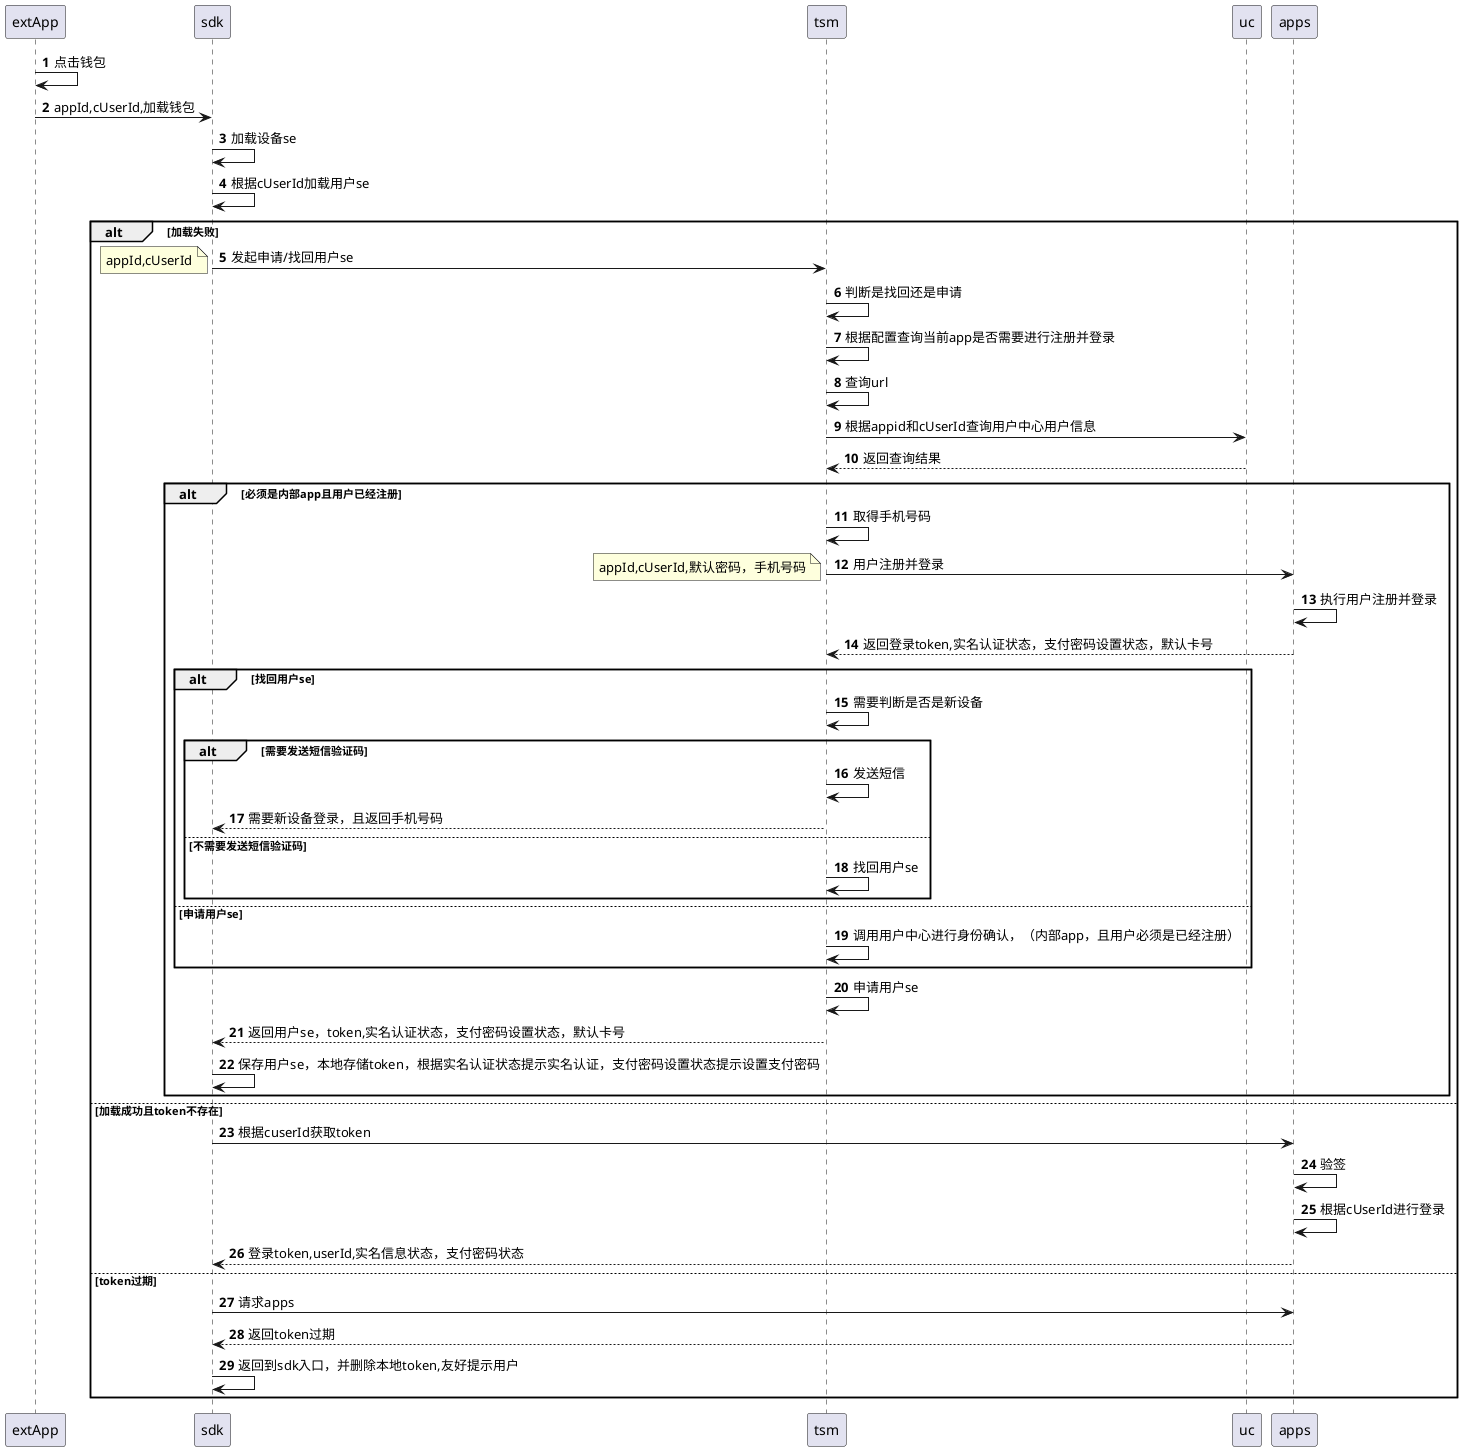 @startuml
autonumber
/'extApp->extApps:用户注册
extApps->uc:用户注册
note left:手机号码\n密码\n应用id\n渠道id
uc->uc:保存用户信息，产生用户id
uc-->extApps:返回用户注册结果
extApps-->extApp:返回用户注册结果
...'/
extApp->extApp:点击钱包
extApp->sdk:appId,cUserId,加载钱包
sdk->sdk:加载设备se
sdk->sdk:根据cUserId加载用户se
alt 加载失败
sdk->tsm:发起申请/找回用户se
note left: appId,cUserId
tsm->tsm:判断是找回还是申请
tsm->tsm:根据配置查询当前app是否需要进行注册并登录
tsm->tsm:查询url
tsm->uc:根据appid和cUserId查询用户中心用户信息
uc-->tsm:返回查询结果
alt 必须是内部app且用户已经注册
tsm->tsm:取得手机号码
tsm->apps:用户注册并登录
note left:appId,cUserId,默认密码，手机号码
apps->apps:执行用户注册并登录
apps-->tsm:返回登录token,实名认证状态，支付密码设置状态，默认卡号
alt 找回用户se
tsm->tsm:需要判断是否是新设备
alt 需要发送短信验证码
tsm->tsm:发送短信
tsm-->sdk:需要新设备登录，且返回手机号码
else 不需要发送短信验证码
tsm->tsm:找回用户se
end
else 申请用户se
tsm->tsm:调用用户中心进行身份确认，（内部app，且用户必须是已经注册）
end
tsm->tsm:申请用户se
tsm-->sdk:返回用户se，token,实名认证状态，支付密码设置状态，默认卡号
sdk->sdk:保存用户se，本地存储token，根据实名认证状态提示实名认证，支付密码设置状态提示设置支付密码
end
else 加载成功且token不存在
sdk->apps:根据cuserId获取token
apps->apps:验签
apps->apps:根据cUserId进行登录
apps-->sdk:登录token,userId,实名信息状态，支付密码状态
else token过期
sdk->apps:请求apps
apps-->sdk:返回token过期
sdk->sdk:返回到sdk入口，并删除本地token,友好提示用户
end


@enduml